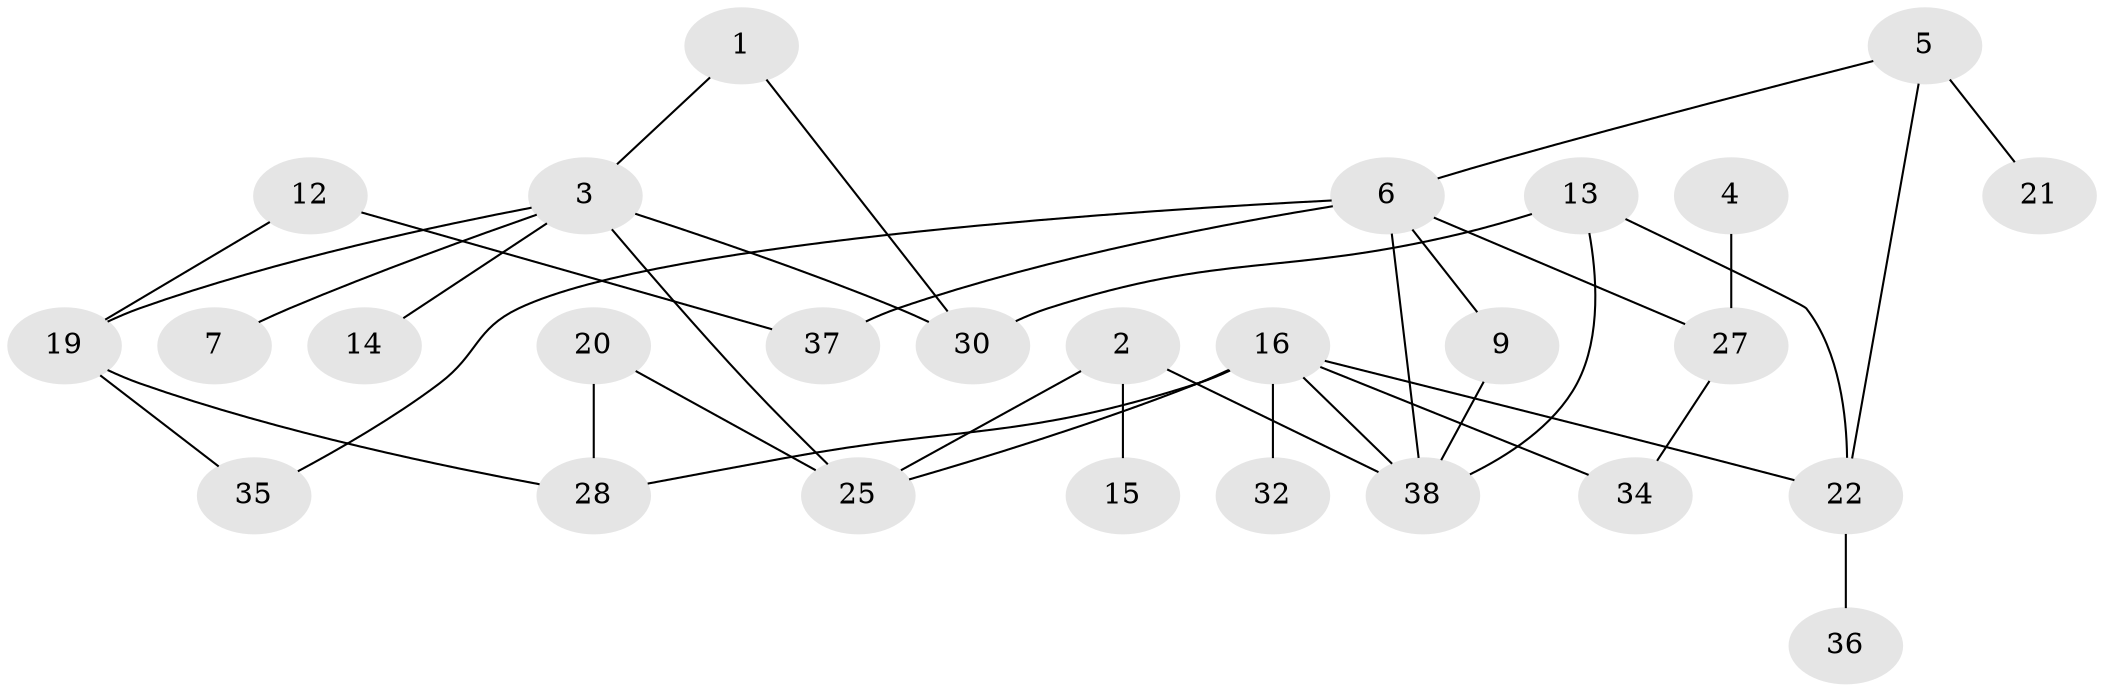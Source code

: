 // original degree distribution, {1: 0.3, 2: 0.2625, 6: 0.0375, 3: 0.1625, 7: 0.0125, 0: 0.1375, 4: 0.0625, 5: 0.025}
// Generated by graph-tools (version 1.1) at 2025/33/03/09/25 02:33:45]
// undirected, 27 vertices, 37 edges
graph export_dot {
graph [start="1"]
  node [color=gray90,style=filled];
  1;
  2;
  3;
  4;
  5;
  6;
  7;
  9;
  12;
  13;
  14;
  15;
  16;
  19;
  20;
  21;
  22;
  25;
  27;
  28;
  30;
  32;
  34;
  35;
  36;
  37;
  38;
  1 -- 3 [weight=1.0];
  1 -- 30 [weight=1.0];
  2 -- 15 [weight=1.0];
  2 -- 25 [weight=1.0];
  2 -- 38 [weight=1.0];
  3 -- 7 [weight=2.0];
  3 -- 14 [weight=1.0];
  3 -- 19 [weight=1.0];
  3 -- 25 [weight=1.0];
  3 -- 30 [weight=2.0];
  4 -- 27 [weight=2.0];
  5 -- 6 [weight=1.0];
  5 -- 21 [weight=1.0];
  5 -- 22 [weight=1.0];
  6 -- 9 [weight=1.0];
  6 -- 27 [weight=1.0];
  6 -- 35 [weight=1.0];
  6 -- 37 [weight=2.0];
  6 -- 38 [weight=1.0];
  9 -- 38 [weight=1.0];
  12 -- 19 [weight=1.0];
  12 -- 37 [weight=1.0];
  13 -- 22 [weight=1.0];
  13 -- 30 [weight=1.0];
  13 -- 38 [weight=1.0];
  16 -- 22 [weight=1.0];
  16 -- 25 [weight=1.0];
  16 -- 28 [weight=2.0];
  16 -- 32 [weight=1.0];
  16 -- 34 [weight=1.0];
  16 -- 38 [weight=1.0];
  19 -- 28 [weight=2.0];
  19 -- 35 [weight=1.0];
  20 -- 25 [weight=1.0];
  20 -- 28 [weight=1.0];
  22 -- 36 [weight=1.0];
  27 -- 34 [weight=1.0];
}
